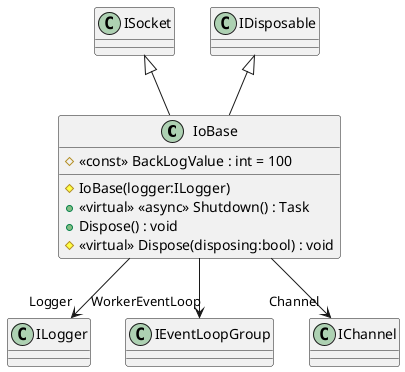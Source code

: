@startuml
class IoBase {
    # <<const>> BackLogValue : int = 100
    # IoBase(logger:ILogger)
    + <<virtual>> <<async>> Shutdown() : Task
    + Dispose() : void
    # <<virtual>> Dispose(disposing:bool) : void
}
ISocket <|-- IoBase
IDisposable <|-- IoBase
IoBase --> "Logger" ILogger
IoBase --> "WorkerEventLoop" IEventLoopGroup
IoBase --> "Channel" IChannel
@enduml
